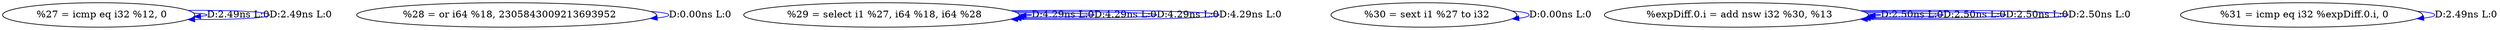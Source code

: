 digraph {
Node0x3952b60[label="  %27 = icmp eq i32 %12, 0"];
Node0x3952b60 -> Node0x3952b60[label="D:2.49ns L:0",color=blue];
Node0x3952b60 -> Node0x3952b60[label="D:2.49ns L:0",color=blue];
Node0x3952c40[label="  %28 = or i64 %18, 2305843009213693952"];
Node0x3952c40 -> Node0x3952c40[label="D:0.00ns L:0",color=blue];
Node0x3952d20[label="  %29 = select i1 %27, i64 %18, i64 %28"];
Node0x3952d20 -> Node0x3952d20[label="D:4.29ns L:0",color=blue];
Node0x3952d20 -> Node0x3952d20[label="D:4.29ns L:0",color=blue];
Node0x3952d20 -> Node0x3952d20[label="D:4.29ns L:0",color=blue];
Node0x3952d20 -> Node0x3952d20[label="D:4.29ns L:0",color=blue];
Node0x3952e00[label="  %30 = sext i1 %27 to i32"];
Node0x3952e00 -> Node0x3952e00[label="D:0.00ns L:0",color=blue];
Node0x3952ee0[label="  %expDiff.0.i = add nsw i32 %30, %13"];
Node0x3952ee0 -> Node0x3952ee0[label="D:2.50ns L:0",color=blue];
Node0x3952ee0 -> Node0x3952ee0[label="D:2.50ns L:0",color=blue];
Node0x3952ee0 -> Node0x3952ee0[label="D:2.50ns L:0",color=blue];
Node0x3952ee0 -> Node0x3952ee0[label="D:2.50ns L:0",color=blue];
Node0x3952fc0[label="  %31 = icmp eq i32 %expDiff.0.i, 0"];
Node0x3952fc0 -> Node0x3952fc0[label="D:2.49ns L:0",color=blue];
}
